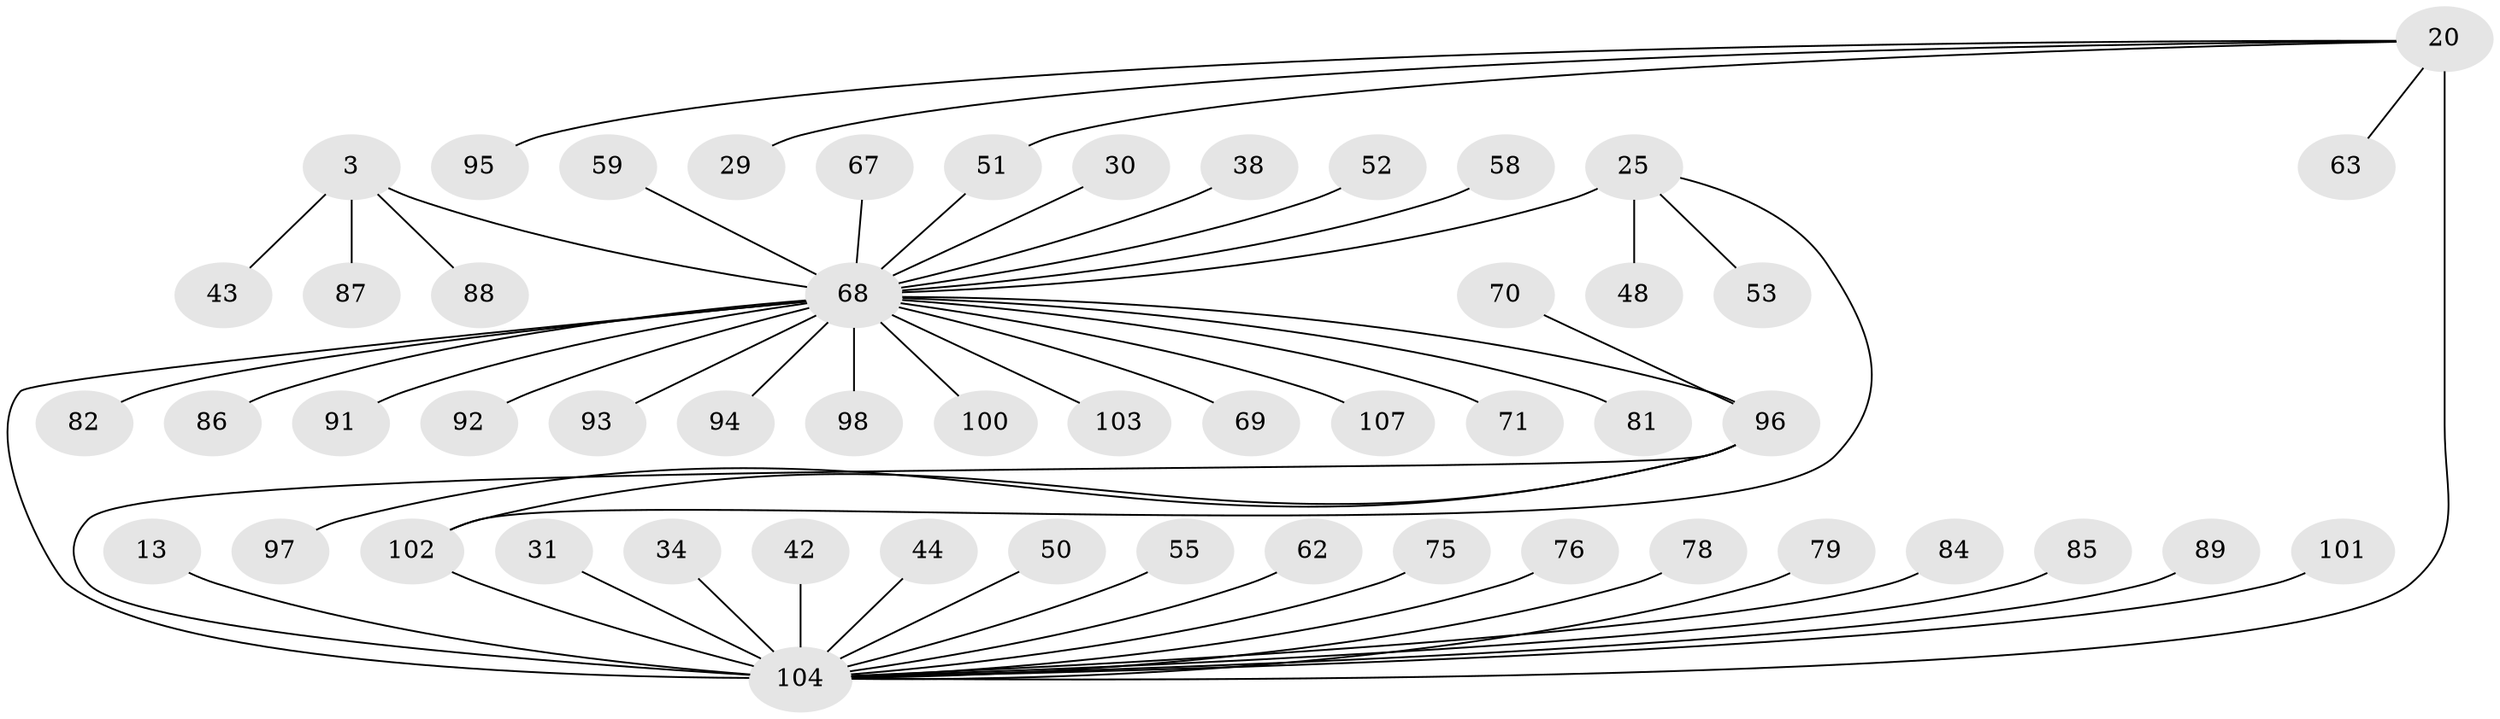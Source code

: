 // original degree distribution, {6: 0.037383177570093455, 8: 0.07476635514018691, 5: 0.018691588785046728, 13: 0.009345794392523364, 9: 0.028037383177570093, 10: 0.009345794392523364, 4: 0.028037383177570093, 11: 0.009345794392523364, 14: 0.009345794392523364, 7: 0.018691588785046728, 2: 0.18691588785046728, 1: 0.5327102803738317, 3: 0.037383177570093455}
// Generated by graph-tools (version 1.1) at 2025/55/03/09/25 04:55:57]
// undirected, 53 vertices, 56 edges
graph export_dot {
graph [start="1"]
  node [color=gray90,style=filled];
  3 [super="+1"];
  13 [super="+11"];
  20 [super="+17"];
  25 [super="+21"];
  29;
  30;
  31;
  34;
  38;
  42;
  43;
  44;
  48;
  50;
  51;
  52 [super="+33"];
  53;
  55;
  58;
  59;
  62 [super="+56"];
  63;
  67;
  68 [super="+10+24+65"];
  69 [super="+64"];
  70 [super="+57"];
  71 [super="+49"];
  75;
  76;
  78;
  79;
  81 [super="+54"];
  82;
  84 [super="+40"];
  85;
  86 [super="+83"];
  87;
  88;
  89;
  91;
  92;
  93;
  94;
  95;
  96 [super="+9"];
  97;
  98 [super="+90+47"];
  100;
  101 [super="+60"];
  102 [super="+77"];
  103;
  104 [super="+15+14+99+80"];
  107 [super="+106"];
  3 -- 88;
  3 -- 87;
  3 -- 43;
  3 -- 68 [weight=6];
  13 -- 104 [weight=6];
  20 -- 51;
  20 -- 63;
  20 -- 29;
  20 -- 95;
  20 -- 104 [weight=7];
  25 -- 48;
  25 -- 53;
  25 -- 102;
  25 -- 68 [weight=6];
  30 -- 68;
  31 -- 104;
  34 -- 104;
  38 -- 68;
  42 -- 104;
  44 -- 104;
  50 -- 104;
  51 -- 68;
  52 -- 68;
  55 -- 104;
  58 -- 68;
  59 -- 68;
  62 -- 104;
  67 -- 68;
  68 -- 98 [weight=5];
  68 -- 103;
  68 -- 104 [weight=9];
  68 -- 107;
  68 -- 92;
  68 -- 93;
  68 -- 71;
  68 -- 82;
  68 -- 86;
  68 -- 91;
  68 -- 94;
  68 -- 96 [weight=7];
  68 -- 100;
  68 -- 69;
  68 -- 81;
  70 -- 96;
  75 -- 104;
  76 -- 104;
  78 -- 104;
  79 -- 104;
  84 -- 104;
  85 -- 104;
  89 -- 104;
  96 -- 97;
  96 -- 102;
  96 -- 104;
  101 -- 104;
  102 -- 104;
}
